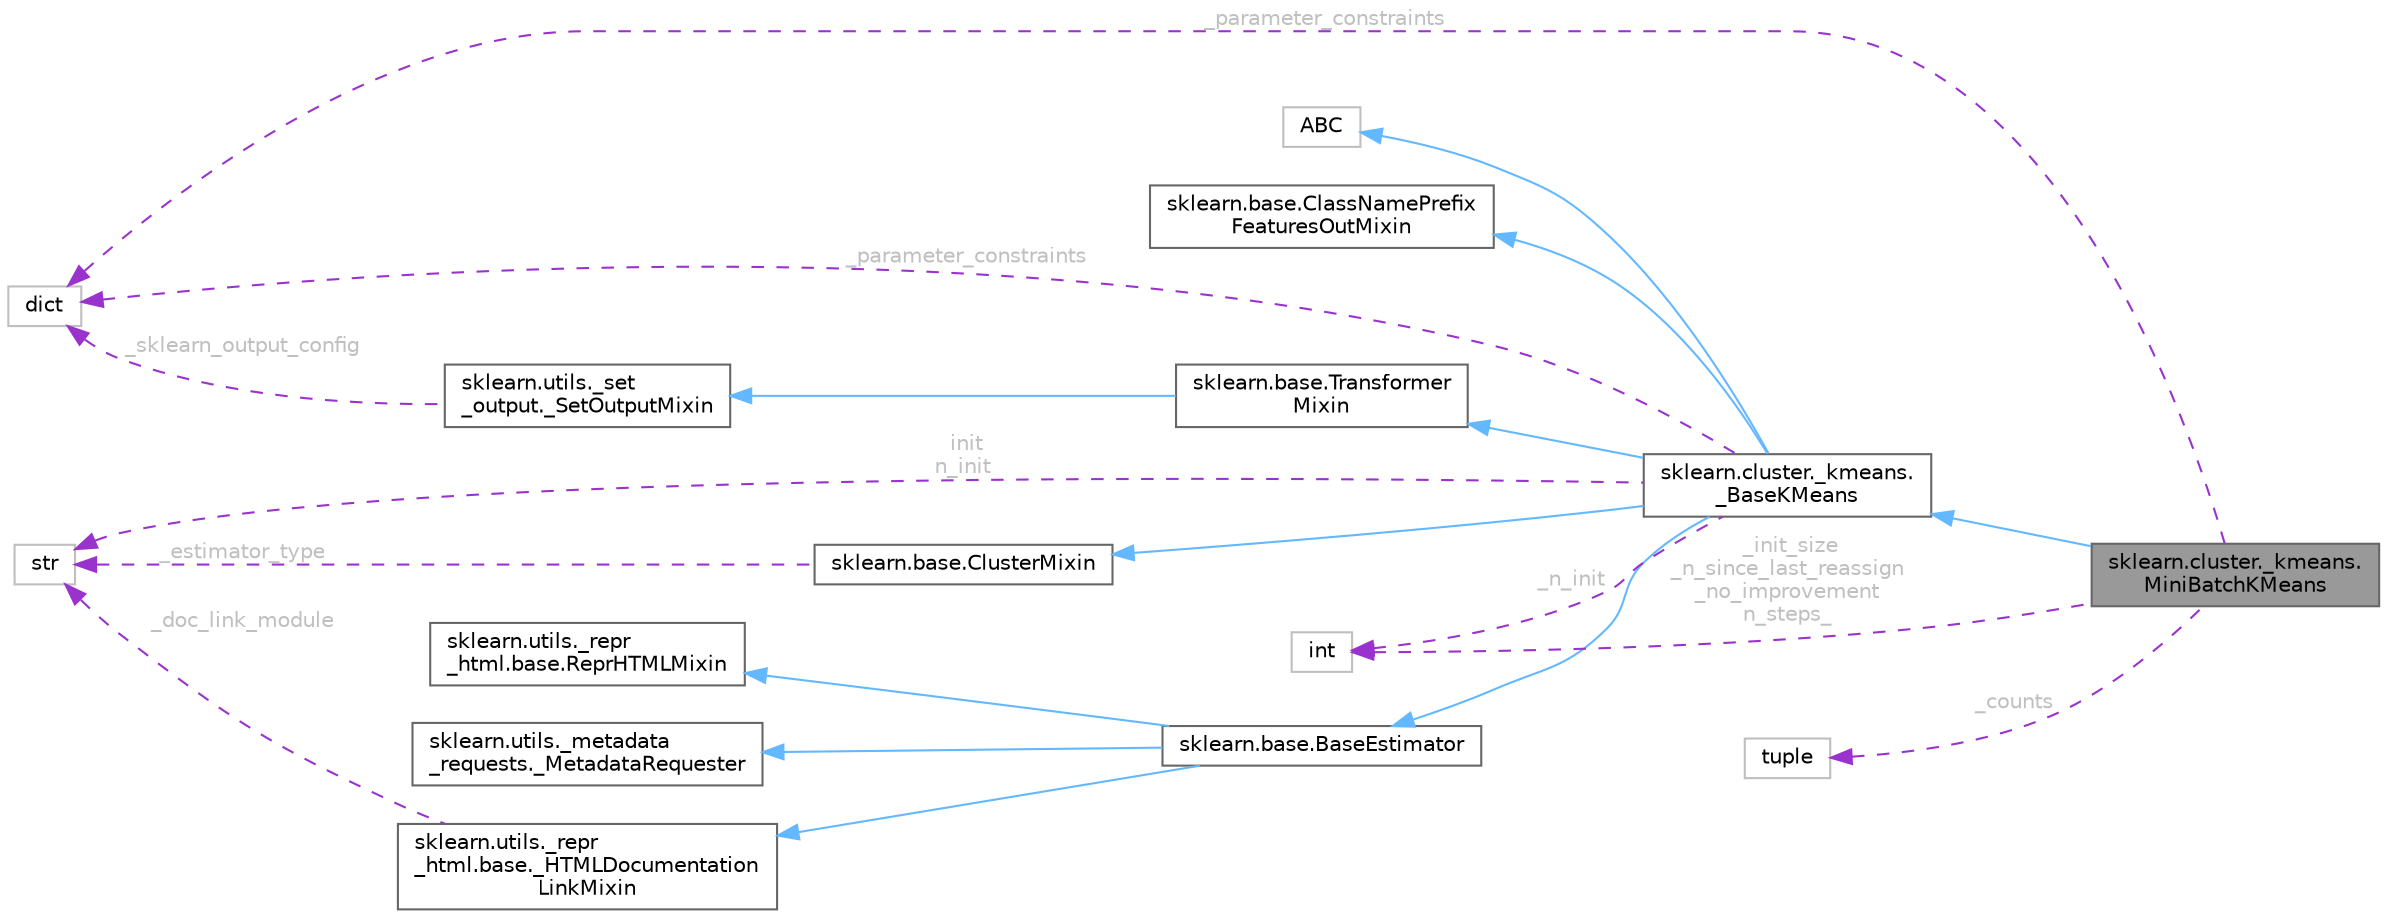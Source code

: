 digraph "sklearn.cluster._kmeans.MiniBatchKMeans"
{
 // LATEX_PDF_SIZE
  bgcolor="transparent";
  edge [fontname=Helvetica,fontsize=10,labelfontname=Helvetica,labelfontsize=10];
  node [fontname=Helvetica,fontsize=10,shape=box,height=0.2,width=0.4];
  rankdir="LR";
  Node1 [id="Node000001",label="sklearn.cluster._kmeans.\lMiniBatchKMeans",height=0.2,width=0.4,color="gray40", fillcolor="grey60", style="filled", fontcolor="black",tooltip=" "];
  Node2 -> Node1 [id="edge1_Node000001_Node000002",dir="back",color="steelblue1",style="solid",tooltip=" "];
  Node2 [id="Node000002",label="sklearn.cluster._kmeans.\l_BaseKMeans",height=0.2,width=0.4,color="gray40", fillcolor="white", style="filled",URL="$df/d2d/classsklearn_1_1cluster_1_1__kmeans_1_1__BaseKMeans.html",tooltip=" "];
  Node3 -> Node2 [id="edge2_Node000002_Node000003",dir="back",color="steelblue1",style="solid",tooltip=" "];
  Node3 [id="Node000003",label="sklearn.base.ClassNamePrefix\lFeaturesOutMixin",height=0.2,width=0.4,color="gray40", fillcolor="white", style="filled",URL="$df/d7d/classsklearn_1_1base_1_1ClassNamePrefixFeaturesOutMixin.html",tooltip=" "];
  Node4 -> Node2 [id="edge3_Node000002_Node000004",dir="back",color="steelblue1",style="solid",tooltip=" "];
  Node4 [id="Node000004",label="sklearn.base.Transformer\lMixin",height=0.2,width=0.4,color="gray40", fillcolor="white", style="filled",URL="$d7/d72/classsklearn_1_1base_1_1TransformerMixin.html",tooltip=" "];
  Node5 -> Node4 [id="edge4_Node000004_Node000005",dir="back",color="steelblue1",style="solid",tooltip=" "];
  Node5 [id="Node000005",label="sklearn.utils._set\l_output._SetOutputMixin",height=0.2,width=0.4,color="gray40", fillcolor="white", style="filled",URL="$d3/d75/classsklearn_1_1utils_1_1__set__output_1_1__SetOutputMixin.html",tooltip=" "];
  Node6 -> Node5 [id="edge5_Node000005_Node000006",dir="back",color="darkorchid3",style="dashed",tooltip=" ",label=" _sklearn_output_config",fontcolor="grey" ];
  Node6 [id="Node000006",label="dict",height=0.2,width=0.4,color="grey75", fillcolor="white", style="filled",tooltip=" "];
  Node7 -> Node2 [id="edge6_Node000002_Node000007",dir="back",color="steelblue1",style="solid",tooltip=" "];
  Node7 [id="Node000007",label="sklearn.base.ClusterMixin",height=0.2,width=0.4,color="gray40", fillcolor="white", style="filled",URL="$dc/d15/classsklearn_1_1base_1_1ClusterMixin.html",tooltip=" "];
  Node8 -> Node7 [id="edge7_Node000007_Node000008",dir="back",color="darkorchid3",style="dashed",tooltip=" ",label=" _estimator_type",fontcolor="grey" ];
  Node8 [id="Node000008",label="str",height=0.2,width=0.4,color="grey75", fillcolor="white", style="filled",tooltip=" "];
  Node9 -> Node2 [id="edge8_Node000002_Node000009",dir="back",color="steelblue1",style="solid",tooltip=" "];
  Node9 [id="Node000009",label="sklearn.base.BaseEstimator",height=0.2,width=0.4,color="gray40", fillcolor="white", style="filled",URL="$d3/d20/classsklearn_1_1base_1_1BaseEstimator.html",tooltip=" "];
  Node10 -> Node9 [id="edge9_Node000009_Node000010",dir="back",color="steelblue1",style="solid",tooltip=" "];
  Node10 [id="Node000010",label="sklearn.utils._repr\l_html.base.ReprHTMLMixin",height=0.2,width=0.4,color="gray40", fillcolor="white", style="filled",URL="$d3/d50/classsklearn_1_1utils_1_1__repr__html_1_1base_1_1ReprHTMLMixin.html",tooltip=" "];
  Node11 -> Node9 [id="edge10_Node000009_Node000011",dir="back",color="steelblue1",style="solid",tooltip=" "];
  Node11 [id="Node000011",label="sklearn.utils._repr\l_html.base._HTMLDocumentation\lLinkMixin",height=0.2,width=0.4,color="gray40", fillcolor="white", style="filled",URL="$d5/d05/classsklearn_1_1utils_1_1__repr__html_1_1base_1_1__HTMLDocumentationLinkMixin.html",tooltip=" "];
  Node8 -> Node11 [id="edge11_Node000011_Node000008",dir="back",color="darkorchid3",style="dashed",tooltip=" ",label=" _doc_link_module",fontcolor="grey" ];
  Node12 -> Node9 [id="edge12_Node000009_Node000012",dir="back",color="steelblue1",style="solid",tooltip=" "];
  Node12 [id="Node000012",label="sklearn.utils._metadata\l_requests._MetadataRequester",height=0.2,width=0.4,color="gray40", fillcolor="white", style="filled",URL="$d6/dfa/classsklearn_1_1utils_1_1__metadata__requests_1_1__MetadataRequester.html",tooltip=" "];
  Node13 -> Node2 [id="edge13_Node000002_Node000013",dir="back",color="steelblue1",style="solid",tooltip=" "];
  Node13 [id="Node000013",label="ABC",height=0.2,width=0.4,color="grey75", fillcolor="white", style="filled",URL="$dd/d9b/classABC.html",tooltip=" "];
  Node6 -> Node2 [id="edge14_Node000002_Node000006",dir="back",color="darkorchid3",style="dashed",tooltip=" ",label=" _parameter_constraints",fontcolor="grey" ];
  Node8 -> Node2 [id="edge15_Node000002_Node000008",dir="back",color="darkorchid3",style="dashed",tooltip=" ",label=" init\nn_init",fontcolor="grey" ];
  Node14 -> Node2 [id="edge16_Node000002_Node000014",dir="back",color="darkorchid3",style="dashed",tooltip=" ",label=" _n_init",fontcolor="grey" ];
  Node14 [id="Node000014",label="int",height=0.2,width=0.4,color="grey75", fillcolor="white", style="filled",tooltip=" "];
  Node6 -> Node1 [id="edge17_Node000001_Node000006",dir="back",color="darkorchid3",style="dashed",tooltip=" ",label=" _parameter_constraints",fontcolor="grey" ];
  Node14 -> Node1 [id="edge18_Node000001_Node000014",dir="back",color="darkorchid3",style="dashed",tooltip=" ",label=" _init_size\n_n_since_last_reassign\n_no_improvement\nn_steps_",fontcolor="grey" ];
  Node15 -> Node1 [id="edge19_Node000001_Node000015",dir="back",color="darkorchid3",style="dashed",tooltip=" ",label=" _counts",fontcolor="grey" ];
  Node15 [id="Node000015",label="tuple",height=0.2,width=0.4,color="grey75", fillcolor="white", style="filled",tooltip=" "];
}
